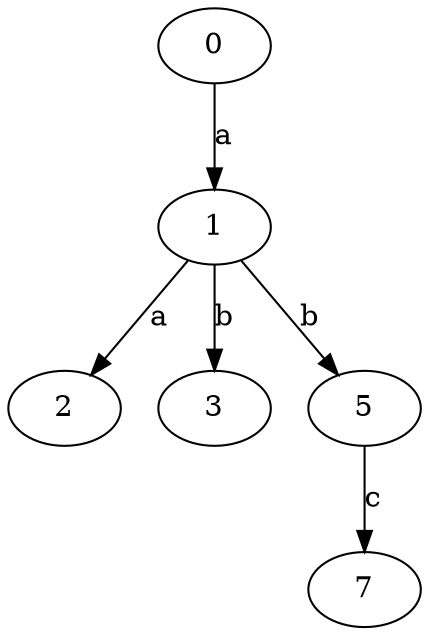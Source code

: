 strict digraph  {
1;
2;
3;
5;
7;
0;
1 -> 2  [label=a];
1 -> 3  [label=b];
1 -> 5  [label=b];
5 -> 7  [label=c];
0 -> 1  [label=a];
}
